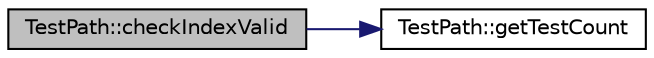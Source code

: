 digraph "TestPath::checkIndexValid"
{
  edge [fontname="Helvetica",fontsize="10",labelfontname="Helvetica",labelfontsize="10"];
  node [fontname="Helvetica",fontsize="10",shape=record];
  rankdir="LR";
  Node1 [label="TestPath::checkIndexValid",height=0.2,width=0.4,color="black", fillcolor="grey75", style="filled", fontcolor="black"];
  Node1 -> Node2 [color="midnightblue",fontsize="10",style="solid",fontname="Helvetica"];
  Node2 [label="TestPath::getTestCount",height=0.2,width=0.4,color="black", fillcolor="white", style="filled",URL="$class_test_path.html#abddfb30585d9888b4914603071b0676e",tooltip="Returns the number of tests in the path. "];
}
